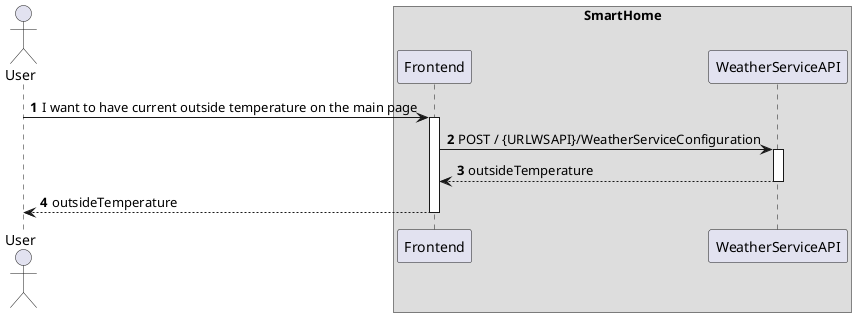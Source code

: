 @startuml
'https://plantuml.com/sequence-diagram
!pragma layout smetana

autonumber

actor "User" as User

    box SmartHome
    participant Frontend as FE
    participant WeatherServiceAPI as WS
    end box



User -> FE : I want to have current outside temperature on the main page
activate FE

FE -> WS : POST / {URLWSAPI}/WeatherServiceConfiguration
activate WS

WS --> FE : outsideTemperature
deactivate WS

FE --> User : outsideTemperature
deactivate FE




@enduml